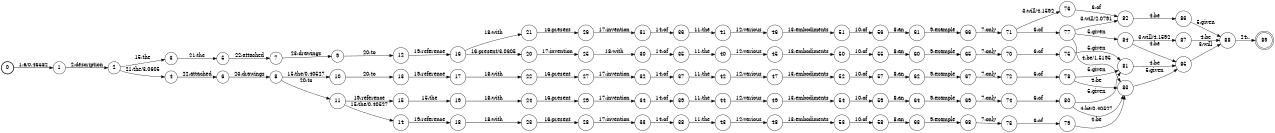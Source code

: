 digraph FST {
rankdir = LR;
size = "8.5,11";
label = "";
center = 1;
orientation = Portrait;
ranksep = "0.4";
nodesep = "0.25";
0 [label = "0", shape = circle, style = bold, fontsize = 14]
	0 -> 1 [label = "1:a/0.46582", fontsize = 14];
1 [label = "1", shape = circle, style = solid, fontsize = 14]
	1 -> 2 [label = "2:description", fontsize = 14];
2 [label = "2", shape = circle, style = solid, fontsize = 14]
	2 -> 3 [label = "15:the", fontsize = 14];
	2 -> 4 [label = "21:the/3.0605", fontsize = 14];
3 [label = "3", shape = circle, style = solid, fontsize = 14]
	3 -> 5 [label = "21:the", fontsize = 14];
4 [label = "4", shape = circle, style = solid, fontsize = 14]
	4 -> 6 [label = "22:attached", fontsize = 14];
5 [label = "5", shape = circle, style = solid, fontsize = 14]
	5 -> 7 [label = "22:attached", fontsize = 14];
6 [label = "6", shape = circle, style = solid, fontsize = 14]
	6 -> 8 [label = "23:drawings", fontsize = 14];
7 [label = "7", shape = circle, style = solid, fontsize = 14]
	7 -> 9 [label = "23:drawings", fontsize = 14];
8 [label = "8", shape = circle, style = solid, fontsize = 14]
	8 -> 10 [label = "15:the/0.40527", fontsize = 14];
	8 -> 11 [label = "20:to", fontsize = 14];
9 [label = "9", shape = circle, style = solid, fontsize = 14]
	9 -> 12 [label = "20:to", fontsize = 14];
10 [label = "10", shape = circle, style = solid, fontsize = 14]
	10 -> 13 [label = "20:to", fontsize = 14];
11 [label = "11", shape = circle, style = solid, fontsize = 14]
	11 -> 14 [label = "15:the/0.40527", fontsize = 14];
	11 -> 15 [label = "19:reference", fontsize = 14];
12 [label = "12", shape = circle, style = solid, fontsize = 14]
	12 -> 16 [label = "19:reference", fontsize = 14];
13 [label = "13", shape = circle, style = solid, fontsize = 14]
	13 -> 17 [label = "19:reference", fontsize = 14];
14 [label = "14", shape = circle, style = solid, fontsize = 14]
	14 -> 18 [label = "19:reference", fontsize = 14];
15 [label = "15", shape = circle, style = solid, fontsize = 14]
	15 -> 19 [label = "15:the", fontsize = 14];
16 [label = "16", shape = circle, style = solid, fontsize = 14]
	16 -> 20 [label = "16:present/3.0605", fontsize = 14];
	16 -> 21 [label = "18:with", fontsize = 14];
17 [label = "17", shape = circle, style = solid, fontsize = 14]
	17 -> 22 [label = "18:with", fontsize = 14];
18 [label = "18", shape = circle, style = solid, fontsize = 14]
	18 -> 23 [label = "18:with", fontsize = 14];
19 [label = "19", shape = circle, style = solid, fontsize = 14]
	19 -> 24 [label = "18:with", fontsize = 14];
20 [label = "20", shape = circle, style = solid, fontsize = 14]
	20 -> 25 [label = "17:invention", fontsize = 14];
21 [label = "21", shape = circle, style = solid, fontsize = 14]
	21 -> 26 [label = "16:present", fontsize = 14];
22 [label = "22", shape = circle, style = solid, fontsize = 14]
	22 -> 27 [label = "16:present", fontsize = 14];
23 [label = "23", shape = circle, style = solid, fontsize = 14]
	23 -> 28 [label = "16:present", fontsize = 14];
24 [label = "24", shape = circle, style = solid, fontsize = 14]
	24 -> 29 [label = "16:present", fontsize = 14];
25 [label = "25", shape = circle, style = solid, fontsize = 14]
	25 -> 30 [label = "18:with", fontsize = 14];
26 [label = "26", shape = circle, style = solid, fontsize = 14]
	26 -> 31 [label = "17:invention", fontsize = 14];
27 [label = "27", shape = circle, style = solid, fontsize = 14]
	27 -> 32 [label = "17:invention", fontsize = 14];
28 [label = "28", shape = circle, style = solid, fontsize = 14]
	28 -> 33 [label = "17:invention", fontsize = 14];
29 [label = "29", shape = circle, style = solid, fontsize = 14]
	29 -> 34 [label = "17:invention", fontsize = 14];
30 [label = "30", shape = circle, style = solid, fontsize = 14]
	30 -> 35 [label = "14:of", fontsize = 14];
31 [label = "31", shape = circle, style = solid, fontsize = 14]
	31 -> 36 [label = "14:of", fontsize = 14];
32 [label = "32", shape = circle, style = solid, fontsize = 14]
	32 -> 37 [label = "14:of", fontsize = 14];
33 [label = "33", shape = circle, style = solid, fontsize = 14]
	33 -> 38 [label = "14:of", fontsize = 14];
34 [label = "34", shape = circle, style = solid, fontsize = 14]
	34 -> 39 [label = "14:of", fontsize = 14];
35 [label = "35", shape = circle, style = solid, fontsize = 14]
	35 -> 40 [label = "11:the", fontsize = 14];
36 [label = "36", shape = circle, style = solid, fontsize = 14]
	36 -> 41 [label = "11:the", fontsize = 14];
37 [label = "37", shape = circle, style = solid, fontsize = 14]
	37 -> 42 [label = "11:the", fontsize = 14];
38 [label = "38", shape = circle, style = solid, fontsize = 14]
	38 -> 43 [label = "11:the", fontsize = 14];
39 [label = "39", shape = circle, style = solid, fontsize = 14]
	39 -> 44 [label = "11:the", fontsize = 14];
40 [label = "40", shape = circle, style = solid, fontsize = 14]
	40 -> 45 [label = "12:various", fontsize = 14];
41 [label = "41", shape = circle, style = solid, fontsize = 14]
	41 -> 46 [label = "12:various", fontsize = 14];
42 [label = "42", shape = circle, style = solid, fontsize = 14]
	42 -> 47 [label = "12:various", fontsize = 14];
43 [label = "43", shape = circle, style = solid, fontsize = 14]
	43 -> 48 [label = "12:various", fontsize = 14];
44 [label = "44", shape = circle, style = solid, fontsize = 14]
	44 -> 49 [label = "12:various", fontsize = 14];
45 [label = "45", shape = circle, style = solid, fontsize = 14]
	45 -> 50 [label = "13:embodiments", fontsize = 14];
46 [label = "46", shape = circle, style = solid, fontsize = 14]
	46 -> 51 [label = "13:embodiments", fontsize = 14];
47 [label = "47", shape = circle, style = solid, fontsize = 14]
	47 -> 52 [label = "13:embodiments", fontsize = 14];
48 [label = "48", shape = circle, style = solid, fontsize = 14]
	48 -> 53 [label = "13:embodiments", fontsize = 14];
49 [label = "49", shape = circle, style = solid, fontsize = 14]
	49 -> 54 [label = "13:embodiments", fontsize = 14];
50 [label = "50", shape = circle, style = solid, fontsize = 14]
	50 -> 55 [label = "10:of", fontsize = 14];
51 [label = "51", shape = circle, style = solid, fontsize = 14]
	51 -> 56 [label = "10:of", fontsize = 14];
52 [label = "52", shape = circle, style = solid, fontsize = 14]
	52 -> 57 [label = "10:of", fontsize = 14];
53 [label = "53", shape = circle, style = solid, fontsize = 14]
	53 -> 58 [label = "10:of", fontsize = 14];
54 [label = "54", shape = circle, style = solid, fontsize = 14]
	54 -> 59 [label = "10:of", fontsize = 14];
55 [label = "55", shape = circle, style = solid, fontsize = 14]
	55 -> 60 [label = "8:an", fontsize = 14];
56 [label = "56", shape = circle, style = solid, fontsize = 14]
	56 -> 61 [label = "8:an", fontsize = 14];
57 [label = "57", shape = circle, style = solid, fontsize = 14]
	57 -> 62 [label = "8:an", fontsize = 14];
58 [label = "58", shape = circle, style = solid, fontsize = 14]
	58 -> 63 [label = "8:an", fontsize = 14];
59 [label = "59", shape = circle, style = solid, fontsize = 14]
	59 -> 64 [label = "8:an", fontsize = 14];
60 [label = "60", shape = circle, style = solid, fontsize = 14]
	60 -> 65 [label = "9:example", fontsize = 14];
61 [label = "61", shape = circle, style = solid, fontsize = 14]
	61 -> 66 [label = "9:example", fontsize = 14];
62 [label = "62", shape = circle, style = solid, fontsize = 14]
	62 -> 67 [label = "9:example", fontsize = 14];
63 [label = "63", shape = circle, style = solid, fontsize = 14]
	63 -> 68 [label = "9:example", fontsize = 14];
64 [label = "64", shape = circle, style = solid, fontsize = 14]
	64 -> 69 [label = "9:example", fontsize = 14];
65 [label = "65", shape = circle, style = solid, fontsize = 14]
	65 -> 70 [label = "7:only", fontsize = 14];
66 [label = "66", shape = circle, style = solid, fontsize = 14]
	66 -> 71 [label = "7:only", fontsize = 14];
67 [label = "67", shape = circle, style = solid, fontsize = 14]
	67 -> 72 [label = "7:only", fontsize = 14];
68 [label = "68", shape = circle, style = solid, fontsize = 14]
	68 -> 73 [label = "7:only", fontsize = 14];
69 [label = "69", shape = circle, style = solid, fontsize = 14]
	69 -> 74 [label = "7:only", fontsize = 14];
70 [label = "70", shape = circle, style = solid, fontsize = 14]
	70 -> 75 [label = "6:of", fontsize = 14];
71 [label = "71", shape = circle, style = solid, fontsize = 14]
	71 -> 76 [label = "3:will/4.1592", fontsize = 14];
	71 -> 77 [label = "6:of", fontsize = 14];
72 [label = "72", shape = circle, style = solid, fontsize = 14]
	72 -> 78 [label = "6:of", fontsize = 14];
73 [label = "73", shape = circle, style = solid, fontsize = 14]
	73 -> 79 [label = "6:of", fontsize = 14];
74 [label = "74", shape = circle, style = solid, fontsize = 14]
	74 -> 80 [label = "6:of", fontsize = 14];
75 [label = "75", shape = circle, style = solid, fontsize = 14]
	75 -> 81 [label = "5:given", fontsize = 14];
76 [label = "76", shape = circle, style = solid, fontsize = 14]
	76 -> 82 [label = "6:of", fontsize = 14];
77 [label = "77", shape = circle, style = solid, fontsize = 14]
	77 -> 82 [label = "3:will/2.0791", fontsize = 14];
	77 -> 83 [label = "4:be/1.5195", fontsize = 14];
	77 -> 84 [label = "5:given", fontsize = 14];
78 [label = "78", shape = circle, style = solid, fontsize = 14]
	78 -> 83 [label = "4:be", fontsize = 14];
	78 -> 81 [label = "5:given", fontsize = 14];
79 [label = "79", shape = circle, style = solid, fontsize = 14]
	79 -> 83 [label = "4:be", fontsize = 14];
80 [label = "80", shape = circle, style = solid, fontsize = 14]
	80 -> 83 [label = "4:be/0.40527", fontsize = 14];
	80 -> 81 [label = "5:given", fontsize = 14];
81 [label = "81", shape = circle, style = solid, fontsize = 14]
	81 -> 85 [label = "4:be", fontsize = 14];
82 [label = "82", shape = circle, style = solid, fontsize = 14]
	82 -> 86 [label = "4:be", fontsize = 14];
83 [label = "83", shape = circle, style = solid, fontsize = 14]
	83 -> 85 [label = "5:given", fontsize = 14];
84 [label = "84", shape = circle, style = solid, fontsize = 14]
	84 -> 87 [label = "3:will/4.1592", fontsize = 14];
	84 -> 85 [label = "4:be", fontsize = 14];
85 [label = "85", shape = circle, style = solid, fontsize = 14]
	85 -> 88 [label = "3:will", fontsize = 14];
86 [label = "86", shape = circle, style = solid, fontsize = 14]
	86 -> 88 [label = "5:given", fontsize = 14];
87 [label = "87", shape = circle, style = solid, fontsize = 14]
	87 -> 88 [label = "4:be", fontsize = 14];
88 [label = "88", shape = circle, style = solid, fontsize = 14]
	88 -> 89 [label = "24:.", fontsize = 14];
89 [label = "89", shape = doublecircle, style = solid, fontsize = 14]
}

